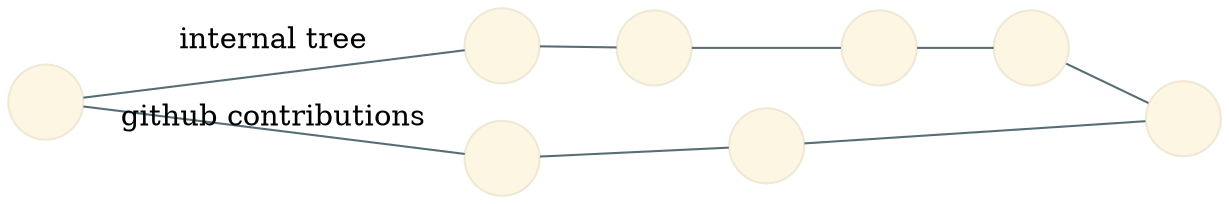 /**
 * branch divergence with solarized light colorscheme
 *
 * <mattijs.korpershoek@gmail.com>
 */

/*
 * Solarized colorscheme:
 * $base03:    #002b36;
 * $base02:    #073642;
 * $base01:    #586e75;
 * $base00:    #657b83;
 * $base0:     #839496;
 * $base1:     #93a1a1;
 * $base2:     #eee8d5;
 * $base3:     #fdf6e3;
 * $yellow:    #b58900;
 * $orange:    #cb4b16;
 * $red:       #dc322f;
 * $magenta:   #d33682;
 * $violet:    #6c71c4;
 * $blue:      #268bd2;
 * $cyan:      #2aa198;
 * $green:     #859900;
 * */
graph hierarchy
{
  size="15,15"
    node[shape=circle, label="", style=filled,fillcolor="#fdf6e3", fontcolor="#657b83", color="#eee8d5"]
    edge[dir=none, arrowtail=none, color="#586e75"]
    rankdir="LR"  //left to right ranking
    splines=false // straight lines

// internal tree
common -- ia [label="internal tree"];
ia -- ib -- ic -- id -- merge;

// github changes
common -- ga [label="github contributions"];
ga -- gb -- merge;

// let's align some nodes for a prettier effect
// { rank=same; ia; ga; }
// { rank=same; ic; gb; }

}

